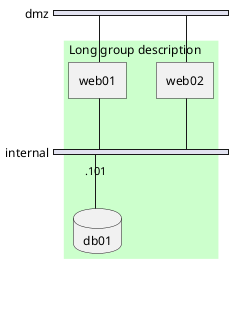 @startuml
nwdiag {
  group {
    color = "#CCFFCC";
    description = "Long group description";

    web01;
    web02;
    db01;
  }

  network dmz {
    web01;
    web02;
  }
  network internal {
    web01;
    web02;
    db01 [address = ".101", shape = database];
  }
}
@enduml

